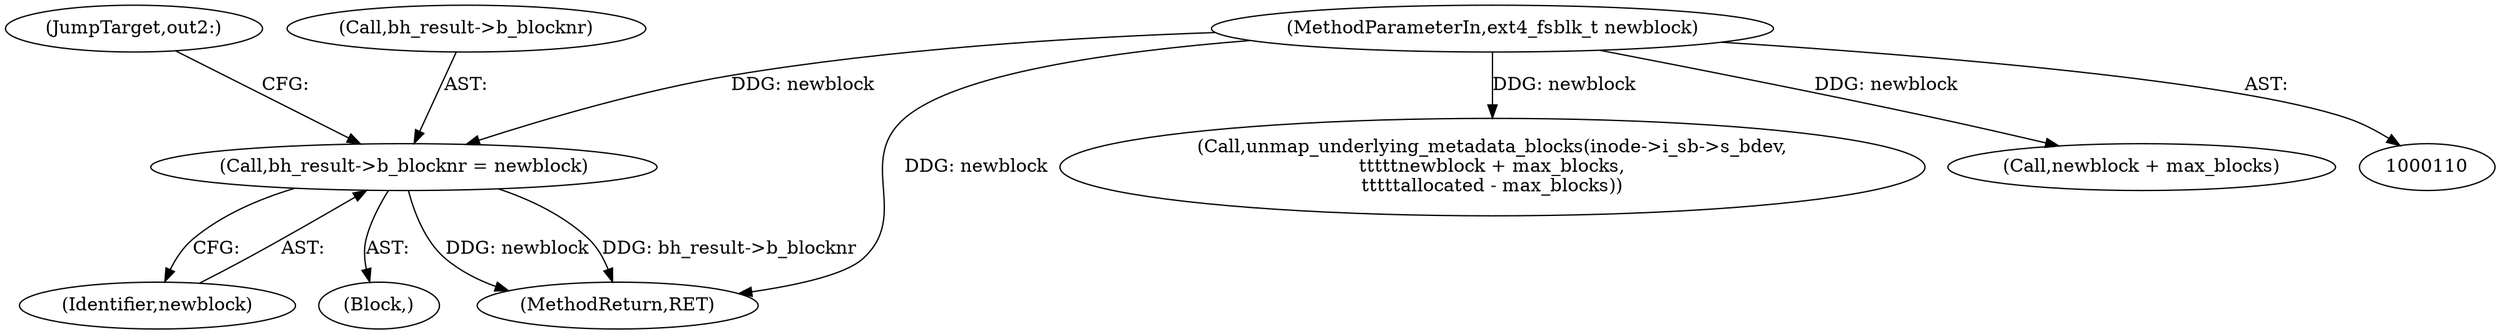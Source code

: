 digraph "0_linux_744692dc059845b2a3022119871846e74d4f6e11_0@pointer" {
"1000294" [label="(Call,bh_result->b_blocknr = newblock)"];
"1000119" [label="(MethodParameterIn,ext4_fsblk_t newblock)"];
"1000294" [label="(Call,bh_result->b_blocknr = newblock)"];
"1000298" [label="(Identifier,newblock)"];
"1000120" [label="(Block,)"];
"1000119" [label="(MethodParameterIn,ext4_fsblk_t newblock)"];
"1000248" [label="(Call,unmap_underlying_metadata_blocks(inode->i_sb->s_bdev,\n\t\t\t\t\tnewblock + max_blocks,\n\t\t\t\t\tallocated - max_blocks))"];
"1000254" [label="(Call,newblock + max_blocks)"];
"1000299" [label="(JumpTarget,out2:)"];
"1000312" [label="(MethodReturn,RET)"];
"1000295" [label="(Call,bh_result->b_blocknr)"];
"1000294" -> "1000120"  [label="AST: "];
"1000294" -> "1000298"  [label="CFG: "];
"1000295" -> "1000294"  [label="AST: "];
"1000298" -> "1000294"  [label="AST: "];
"1000299" -> "1000294"  [label="CFG: "];
"1000294" -> "1000312"  [label="DDG: newblock"];
"1000294" -> "1000312"  [label="DDG: bh_result->b_blocknr"];
"1000119" -> "1000294"  [label="DDG: newblock"];
"1000119" -> "1000110"  [label="AST: "];
"1000119" -> "1000312"  [label="DDG: newblock"];
"1000119" -> "1000248"  [label="DDG: newblock"];
"1000119" -> "1000254"  [label="DDG: newblock"];
}
